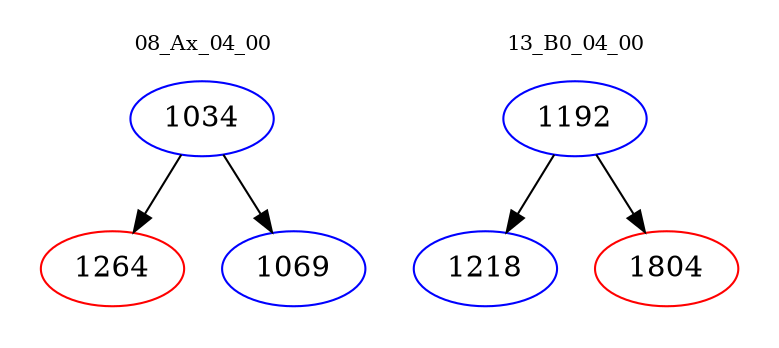 digraph{
subgraph cluster_0 {
color = white
label = "08_Ax_04_00";
fontsize=10;
T0_1034 [label="1034", color="blue"]
T0_1034 -> T0_1264 [color="black"]
T0_1264 [label="1264", color="red"]
T0_1034 -> T0_1069 [color="black"]
T0_1069 [label="1069", color="blue"]
}
subgraph cluster_1 {
color = white
label = "13_B0_04_00";
fontsize=10;
T1_1192 [label="1192", color="blue"]
T1_1192 -> T1_1218 [color="black"]
T1_1218 [label="1218", color="blue"]
T1_1192 -> T1_1804 [color="black"]
T1_1804 [label="1804", color="red"]
}
}
